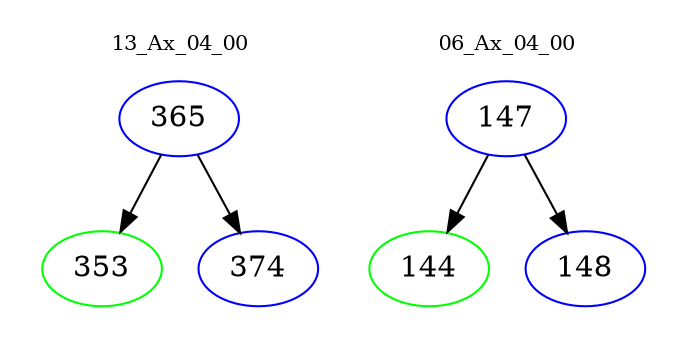 digraph{
subgraph cluster_0 {
color = white
label = "13_Ax_04_00";
fontsize=10;
T0_365 [label="365", color="blue"]
T0_365 -> T0_353 [color="black"]
T0_353 [label="353", color="green"]
T0_365 -> T0_374 [color="black"]
T0_374 [label="374", color="blue"]
}
subgraph cluster_1 {
color = white
label = "06_Ax_04_00";
fontsize=10;
T1_147 [label="147", color="blue"]
T1_147 -> T1_144 [color="black"]
T1_144 [label="144", color="green"]
T1_147 -> T1_148 [color="black"]
T1_148 [label="148", color="blue"]
}
}
